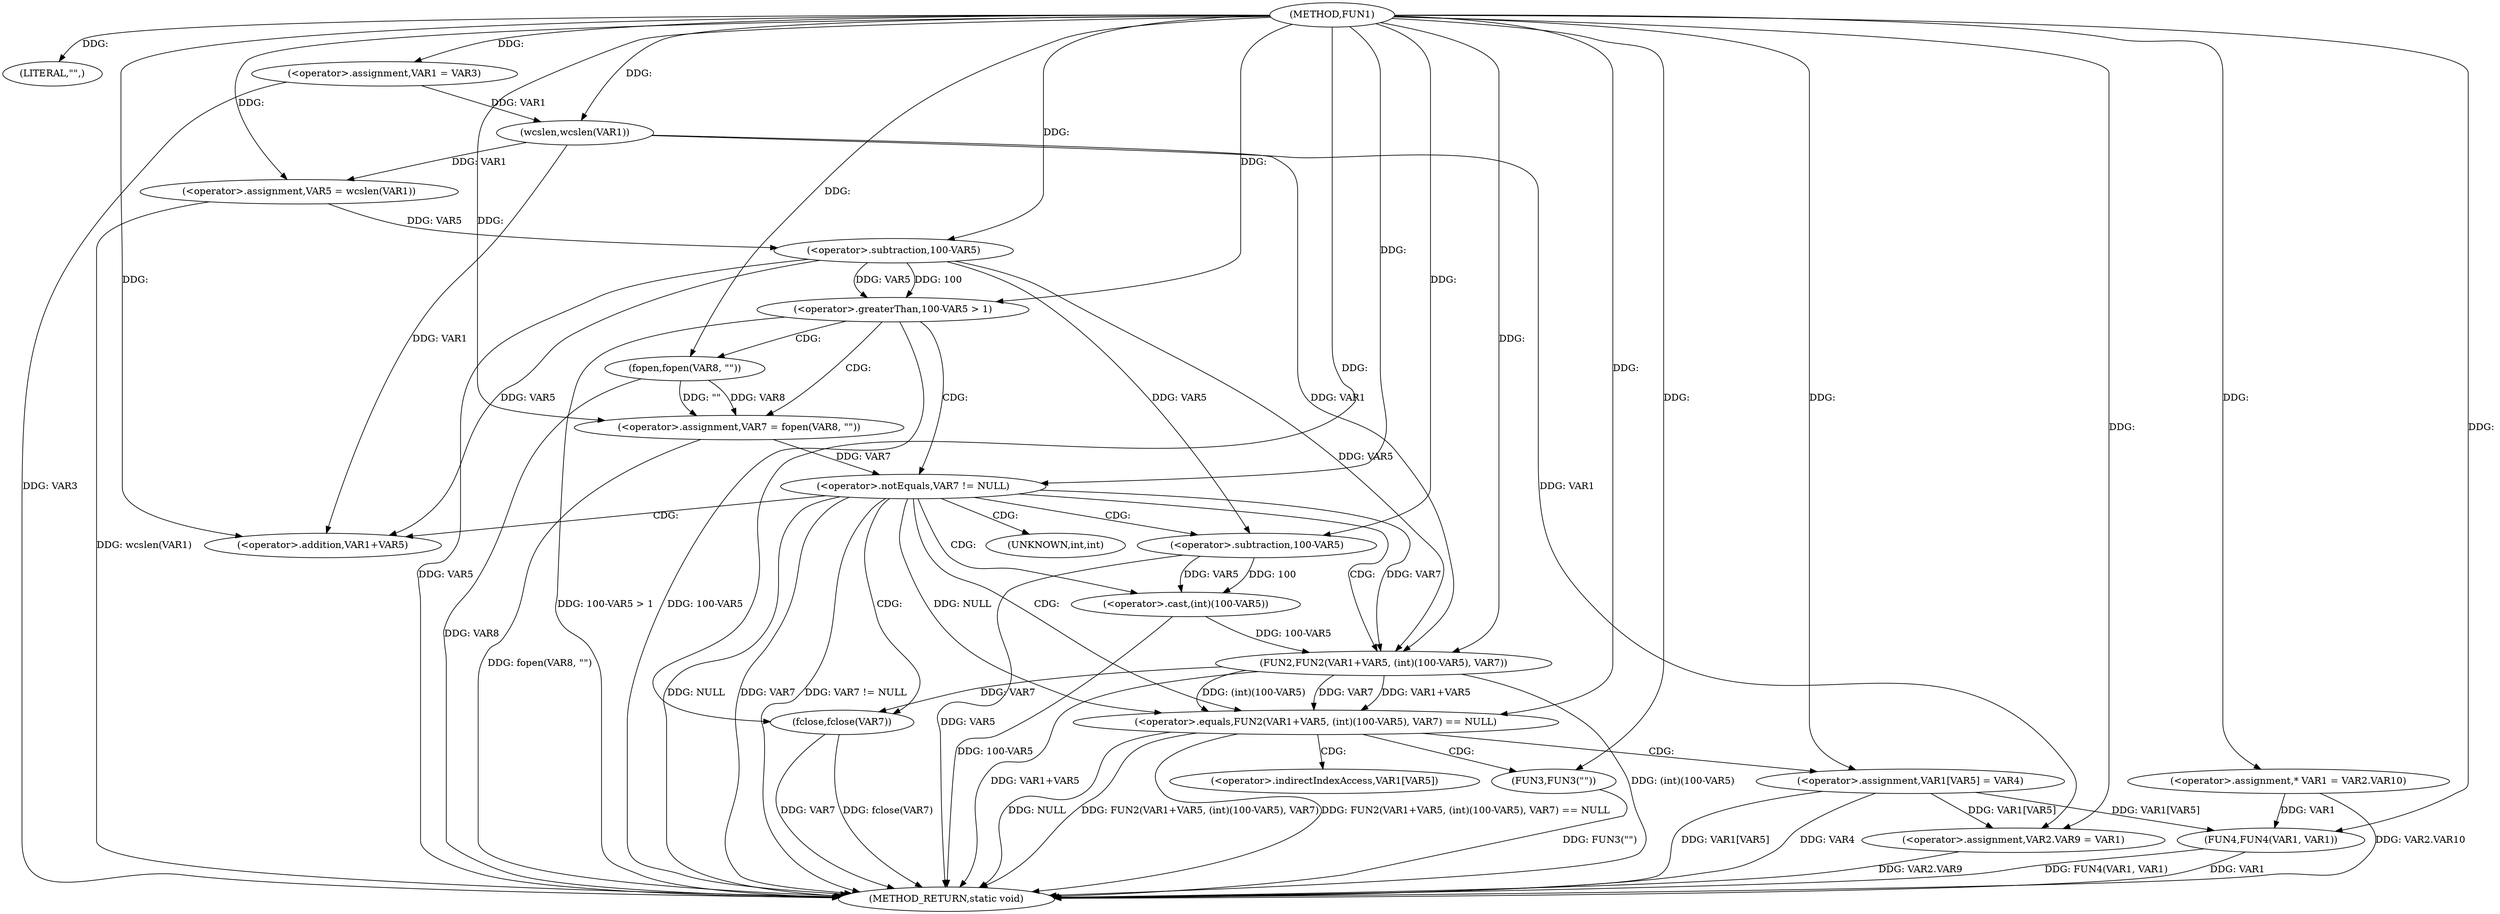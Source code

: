 digraph FUN1 {  
"1000100" [label = "(METHOD,FUN1)" ]
"1000170" [label = "(METHOD_RETURN,static void)" ]
"1000104" [label = "(LITERAL,\"\",)" ]
"1000105" [label = "(<operator>.assignment,VAR1 = VAR3)" ]
"1000110" [label = "(<operator>.assignment,VAR5 = wcslen(VAR1))" ]
"1000112" [label = "(wcslen,wcslen(VAR1))" ]
"1000116" [label = "(<operator>.greaterThan,100-VAR5 > 1)" ]
"1000117" [label = "(<operator>.subtraction,100-VAR5)" ]
"1000122" [label = "(<operator>.assignment,VAR7 = fopen(VAR8, \"\"))" ]
"1000124" [label = "(fopen,fopen(VAR8, \"\"))" ]
"1000128" [label = "(<operator>.notEquals,VAR7 != NULL)" ]
"1000133" [label = "(<operator>.equals,FUN2(VAR1+VAR5, (int)(100-VAR5), VAR7) == NULL)" ]
"1000134" [label = "(FUN2,FUN2(VAR1+VAR5, (int)(100-VAR5), VAR7))" ]
"1000135" [label = "(<operator>.addition,VAR1+VAR5)" ]
"1000138" [label = "(<operator>.cast,(int)(100-VAR5))" ]
"1000140" [label = "(<operator>.subtraction,100-VAR5)" ]
"1000146" [label = "(FUN3,FUN3(\"\"))" ]
"1000148" [label = "(<operator>.assignment,VAR1[VAR5] = VAR4)" ]
"1000153" [label = "(fclose,fclose(VAR7))" ]
"1000155" [label = "(<operator>.assignment,VAR2.VAR9 = VAR1)" ]
"1000162" [label = "(<operator>.assignment,* VAR1 = VAR2.VAR10)" ]
"1000167" [label = "(FUN4,FUN4(VAR1, VAR1))" ]
"1000139" [label = "(UNKNOWN,int,int)" ]
"1000149" [label = "(<operator>.indirectIndexAccess,VAR1[VAR5])" ]
  "1000116" -> "1000170"  [ label = "DDG: 100-VAR5"] 
  "1000140" -> "1000170"  [ label = "DDG: VAR5"] 
  "1000124" -> "1000170"  [ label = "DDG: VAR8"] 
  "1000105" -> "1000170"  [ label = "DDG: VAR3"] 
  "1000167" -> "1000170"  [ label = "DDG: VAR1"] 
  "1000153" -> "1000170"  [ label = "DDG: fclose(VAR7)"] 
  "1000153" -> "1000170"  [ label = "DDG: VAR7"] 
  "1000117" -> "1000170"  [ label = "DDG: VAR5"] 
  "1000116" -> "1000170"  [ label = "DDG: 100-VAR5 > 1"] 
  "1000122" -> "1000170"  [ label = "DDG: fopen(VAR8, \"\")"] 
  "1000128" -> "1000170"  [ label = "DDG: NULL"] 
  "1000162" -> "1000170"  [ label = "DDG: VAR2.VAR10"] 
  "1000138" -> "1000170"  [ label = "DDG: 100-VAR5"] 
  "1000148" -> "1000170"  [ label = "DDG: VAR4"] 
  "1000128" -> "1000170"  [ label = "DDG: VAR7"] 
  "1000133" -> "1000170"  [ label = "DDG: NULL"] 
  "1000167" -> "1000170"  [ label = "DDG: FUN4(VAR1, VAR1)"] 
  "1000133" -> "1000170"  [ label = "DDG: FUN2(VAR1+VAR5, (int)(100-VAR5), VAR7)"] 
  "1000148" -> "1000170"  [ label = "DDG: VAR1[VAR5]"] 
  "1000133" -> "1000170"  [ label = "DDG: FUN2(VAR1+VAR5, (int)(100-VAR5), VAR7) == NULL"] 
  "1000110" -> "1000170"  [ label = "DDG: wcslen(VAR1)"] 
  "1000134" -> "1000170"  [ label = "DDG: VAR1+VAR5"] 
  "1000134" -> "1000170"  [ label = "DDG: (int)(100-VAR5)"] 
  "1000128" -> "1000170"  [ label = "DDG: VAR7 != NULL"] 
  "1000155" -> "1000170"  [ label = "DDG: VAR2.VAR9"] 
  "1000146" -> "1000170"  [ label = "DDG: FUN3(\"\")"] 
  "1000100" -> "1000104"  [ label = "DDG: "] 
  "1000100" -> "1000105"  [ label = "DDG: "] 
  "1000112" -> "1000110"  [ label = "DDG: VAR1"] 
  "1000100" -> "1000110"  [ label = "DDG: "] 
  "1000105" -> "1000112"  [ label = "DDG: VAR1"] 
  "1000100" -> "1000112"  [ label = "DDG: "] 
  "1000117" -> "1000116"  [ label = "DDG: 100"] 
  "1000117" -> "1000116"  [ label = "DDG: VAR5"] 
  "1000100" -> "1000117"  [ label = "DDG: "] 
  "1000110" -> "1000117"  [ label = "DDG: VAR5"] 
  "1000100" -> "1000116"  [ label = "DDG: "] 
  "1000124" -> "1000122"  [ label = "DDG: VAR8"] 
  "1000124" -> "1000122"  [ label = "DDG: \"\""] 
  "1000100" -> "1000122"  [ label = "DDG: "] 
  "1000100" -> "1000124"  [ label = "DDG: "] 
  "1000122" -> "1000128"  [ label = "DDG: VAR7"] 
  "1000100" -> "1000128"  [ label = "DDG: "] 
  "1000134" -> "1000133"  [ label = "DDG: VAR1+VAR5"] 
  "1000134" -> "1000133"  [ label = "DDG: (int)(100-VAR5)"] 
  "1000134" -> "1000133"  [ label = "DDG: VAR7"] 
  "1000112" -> "1000134"  [ label = "DDG: VAR1"] 
  "1000100" -> "1000134"  [ label = "DDG: "] 
  "1000117" -> "1000134"  [ label = "DDG: VAR5"] 
  "1000112" -> "1000135"  [ label = "DDG: VAR1"] 
  "1000100" -> "1000135"  [ label = "DDG: "] 
  "1000117" -> "1000135"  [ label = "DDG: VAR5"] 
  "1000138" -> "1000134"  [ label = "DDG: 100-VAR5"] 
  "1000140" -> "1000138"  [ label = "DDG: 100"] 
  "1000140" -> "1000138"  [ label = "DDG: VAR5"] 
  "1000100" -> "1000140"  [ label = "DDG: "] 
  "1000117" -> "1000140"  [ label = "DDG: VAR5"] 
  "1000128" -> "1000134"  [ label = "DDG: VAR7"] 
  "1000128" -> "1000133"  [ label = "DDG: NULL"] 
  "1000100" -> "1000133"  [ label = "DDG: "] 
  "1000100" -> "1000146"  [ label = "DDG: "] 
  "1000100" -> "1000148"  [ label = "DDG: "] 
  "1000134" -> "1000153"  [ label = "DDG: VAR7"] 
  "1000100" -> "1000153"  [ label = "DDG: "] 
  "1000148" -> "1000155"  [ label = "DDG: VAR1[VAR5]"] 
  "1000112" -> "1000155"  [ label = "DDG: VAR1"] 
  "1000100" -> "1000155"  [ label = "DDG: "] 
  "1000100" -> "1000162"  [ label = "DDG: "] 
  "1000148" -> "1000167"  [ label = "DDG: VAR1[VAR5]"] 
  "1000162" -> "1000167"  [ label = "DDG: VAR1"] 
  "1000100" -> "1000167"  [ label = "DDG: "] 
  "1000116" -> "1000128"  [ label = "CDG: "] 
  "1000116" -> "1000124"  [ label = "CDG: "] 
  "1000116" -> "1000122"  [ label = "CDG: "] 
  "1000128" -> "1000153"  [ label = "CDG: "] 
  "1000128" -> "1000139"  [ label = "CDG: "] 
  "1000128" -> "1000135"  [ label = "CDG: "] 
  "1000128" -> "1000133"  [ label = "CDG: "] 
  "1000128" -> "1000140"  [ label = "CDG: "] 
  "1000128" -> "1000138"  [ label = "CDG: "] 
  "1000128" -> "1000134"  [ label = "CDG: "] 
  "1000133" -> "1000148"  [ label = "CDG: "] 
  "1000133" -> "1000146"  [ label = "CDG: "] 
  "1000133" -> "1000149"  [ label = "CDG: "] 
}
